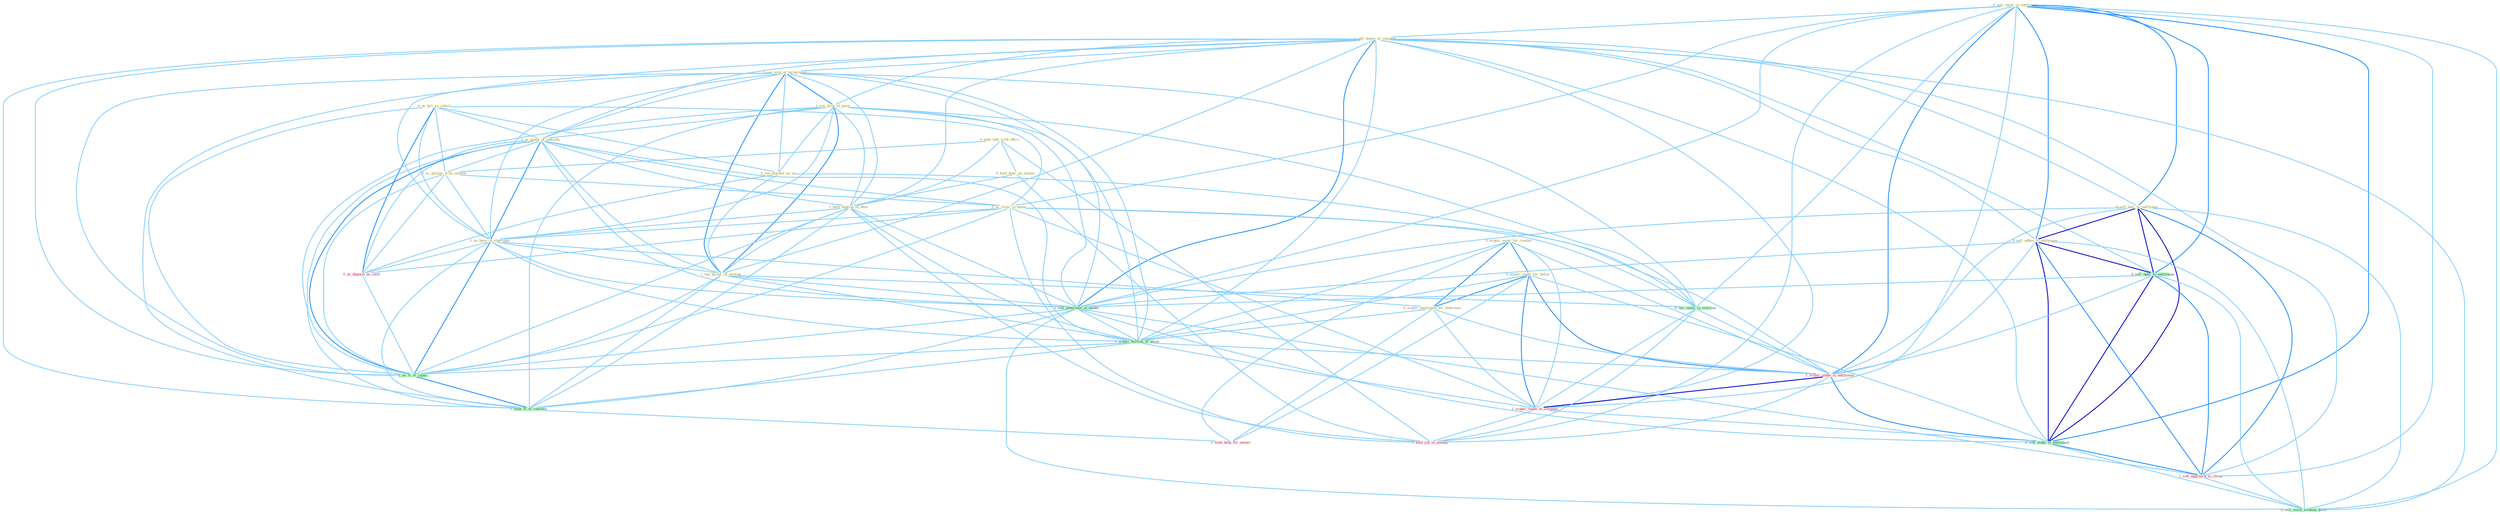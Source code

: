 Graph G{ 
    node
    [shape=polygon,style=filled,width=.5,height=.06,color="#BDFCC9",fixedsize=true,fontsize=4,
    fontcolor="#2f4f4f"];
    {node
    [color="#ffffe0", fontcolor="#8b7d6b"] "0_acquir_asset_for_combin " "0_sell_insur_in_entitynam " "0_us_bill_as_vehicl " "1_sell_dozen_of_compani " "0_sell_busi_to_entitynam " "1_see_evid_of_turnaround " "0_acquir_stake_for_dollar " "1_see_drop_of_point " "1_us_name_of_individu " "0_hold_talk_with_offici " "1_us_allianc_with_institut " "0_us_river_in_name " "0_hold_hear_on_matter " "1_hold_equival_of_hear " "1_us_base_of_othernum " "0_sell_adhes_to_entitynam " "0_acquir_entitynam_for_othernum " "0_see_market_as_on " "1_see_pictur_of_section "}
{node [color="#fff0f5", fontcolor="#b22222"] "0_us_deposit_as_cach " "1_acquir_stake_in_entitynam " "1_acquir_stake_in_compani " "1_sell_approach_to_client " "1_hold_job_in_manag " "1_seek_help_for_owner "}
edge [color="#B0E2FF"];

	"0_acquir_asset_for_combin " -- "0_acquir_stake_for_dollar " [w="2", color="#1e90ff" , len=0.8];
	"0_acquir_asset_for_combin " -- "0_acquir_entitynam_for_othernum " [w="2", color="#1e90ff" , len=0.8];
	"0_acquir_asset_for_combin " -- "1_acquir_million_of_asset " [w="1", color="#87cefa" ];
	"0_acquir_asset_for_combin " -- "1_acquir_stake_in_entitynam " [w="1", color="#87cefa" ];
	"0_acquir_asset_for_combin " -- "1_acquir_stake_in_compani " [w="1", color="#87cefa" ];
	"0_acquir_asset_for_combin " -- "1_seek_help_for_owner " [w="1", color="#87cefa" ];
	"0_sell_insur_in_entitynam " -- "1_sell_dozen_of_compani " [w="1", color="#87cefa" ];
	"0_sell_insur_in_entitynam " -- "0_sell_busi_to_entitynam " [w="2", color="#1e90ff" , len=0.8];
	"0_sell_insur_in_entitynam " -- "0_us_river_in_name " [w="1", color="#87cefa" ];
	"0_sell_insur_in_entitynam " -- "0_sell_adhes_to_entitynam " [w="2", color="#1e90ff" , len=0.8];
	"0_sell_insur_in_entitynam " -- "0_sell_oper_to_entitynam " [w="2", color="#1e90ff" , len=0.8];
	"0_sell_insur_in_entitynam " -- "1_sell_othernum_of_model " [w="1", color="#87cefa" ];
	"0_sell_insur_in_entitynam " -- "0_see_vaniti_in_everyon " [w="1", color="#87cefa" ];
	"0_sell_insur_in_entitynam " -- "1_acquir_stake_in_entitynam " [w="2", color="#1e90ff" , len=0.8];
	"0_sell_insur_in_entitynam " -- "1_acquir_stake_in_compani " [w="1", color="#87cefa" ];
	"0_sell_insur_in_entitynam " -- "0_sell_stake_to_entitynam " [w="2", color="#1e90ff" , len=0.8];
	"0_sell_insur_in_entitynam " -- "1_sell_approach_to_client " [w="1", color="#87cefa" ];
	"0_sell_insur_in_entitynam " -- "1_hold_job_in_manag " [w="1", color="#87cefa" ];
	"0_sell_insur_in_entitynam " -- "0_sell_stock_without_hitch " [w="1", color="#87cefa" ];
	"0_us_bill_as_vehicl " -- "1_us_name_of_individu " [w="1", color="#87cefa" ];
	"0_us_bill_as_vehicl " -- "1_us_allianc_with_institut " [w="1", color="#87cefa" ];
	"0_us_bill_as_vehicl " -- "0_us_river_in_name " [w="1", color="#87cefa" ];
	"0_us_bill_as_vehicl " -- "1_us_base_of_othernum " [w="1", color="#87cefa" ];
	"0_us_bill_as_vehicl " -- "0_see_market_as_on " [w="1", color="#87cefa" ];
	"0_us_bill_as_vehicl " -- "0_us_deposit_as_cach " [w="2", color="#1e90ff" , len=0.8];
	"0_us_bill_as_vehicl " -- "1_us_%_of_capac " [w="1", color="#87cefa" ];
	"1_sell_dozen_of_compani " -- "0_sell_busi_to_entitynam " [w="1", color="#87cefa" ];
	"1_sell_dozen_of_compani " -- "1_see_evid_of_turnaround " [w="1", color="#87cefa" ];
	"1_sell_dozen_of_compani " -- "1_see_drop_of_point " [w="1", color="#87cefa" ];
	"1_sell_dozen_of_compani " -- "1_us_name_of_individu " [w="1", color="#87cefa" ];
	"1_sell_dozen_of_compani " -- "1_hold_equival_of_hear " [w="1", color="#87cefa" ];
	"1_sell_dozen_of_compani " -- "1_us_base_of_othernum " [w="1", color="#87cefa" ];
	"1_sell_dozen_of_compani " -- "0_sell_adhes_to_entitynam " [w="1", color="#87cefa" ];
	"1_sell_dozen_of_compani " -- "1_see_pictur_of_section " [w="1", color="#87cefa" ];
	"1_sell_dozen_of_compani " -- "0_sell_oper_to_entitynam " [w="1", color="#87cefa" ];
	"1_sell_dozen_of_compani " -- "1_sell_othernum_of_model " [w="2", color="#1e90ff" , len=0.8];
	"1_sell_dozen_of_compani " -- "1_acquir_million_of_asset " [w="1", color="#87cefa" ];
	"1_sell_dozen_of_compani " -- "1_acquir_stake_in_compani " [w="1", color="#87cefa" ];
	"1_sell_dozen_of_compani " -- "0_sell_stake_to_entitynam " [w="1", color="#87cefa" ];
	"1_sell_dozen_of_compani " -- "1_us_%_of_capac " [w="1", color="#87cefa" ];
	"1_sell_dozen_of_compani " -- "1_sell_approach_to_client " [w="1", color="#87cefa" ];
	"1_sell_dozen_of_compani " -- "0_sell_stock_without_hitch " [w="1", color="#87cefa" ];
	"1_sell_dozen_of_compani " -- "1_seek_%_of_concern " [w="1", color="#87cefa" ];
	"0_sell_busi_to_entitynam " -- "0_sell_adhes_to_entitynam " [w="3", color="#0000cd" , len=0.6];
	"0_sell_busi_to_entitynam " -- "0_sell_oper_to_entitynam " [w="3", color="#0000cd" , len=0.6];
	"0_sell_busi_to_entitynam " -- "1_sell_othernum_of_model " [w="1", color="#87cefa" ];
	"0_sell_busi_to_entitynam " -- "1_acquir_stake_in_entitynam " [w="1", color="#87cefa" ];
	"0_sell_busi_to_entitynam " -- "0_sell_stake_to_entitynam " [w="3", color="#0000cd" , len=0.6];
	"0_sell_busi_to_entitynam " -- "1_sell_approach_to_client " [w="2", color="#1e90ff" , len=0.8];
	"0_sell_busi_to_entitynam " -- "0_sell_stock_without_hitch " [w="1", color="#87cefa" ];
	"1_see_evid_of_turnaround " -- "1_see_drop_of_point " [w="2", color="#1e90ff" , len=0.8];
	"1_see_evid_of_turnaround " -- "1_us_name_of_individu " [w="1", color="#87cefa" ];
	"1_see_evid_of_turnaround " -- "1_hold_equival_of_hear " [w="1", color="#87cefa" ];
	"1_see_evid_of_turnaround " -- "1_us_base_of_othernum " [w="1", color="#87cefa" ];
	"1_see_evid_of_turnaround " -- "0_see_market_as_on " [w="1", color="#87cefa" ];
	"1_see_evid_of_turnaround " -- "1_see_pictur_of_section " [w="2", color="#1e90ff" , len=0.8];
	"1_see_evid_of_turnaround " -- "1_sell_othernum_of_model " [w="1", color="#87cefa" ];
	"1_see_evid_of_turnaround " -- "0_see_vaniti_in_everyon " [w="1", color="#87cefa" ];
	"1_see_evid_of_turnaround " -- "1_acquir_million_of_asset " [w="1", color="#87cefa" ];
	"1_see_evid_of_turnaround " -- "1_us_%_of_capac " [w="1", color="#87cefa" ];
	"1_see_evid_of_turnaround " -- "1_seek_%_of_concern " [w="1", color="#87cefa" ];
	"0_acquir_stake_for_dollar " -- "0_acquir_entitynam_for_othernum " [w="2", color="#1e90ff" , len=0.8];
	"0_acquir_stake_for_dollar " -- "1_acquir_million_of_asset " [w="1", color="#87cefa" ];
	"0_acquir_stake_for_dollar " -- "1_acquir_stake_in_entitynam " [w="2", color="#1e90ff" , len=0.8];
	"0_acquir_stake_for_dollar " -- "1_acquir_stake_in_compani " [w="2", color="#1e90ff" , len=0.8];
	"0_acquir_stake_for_dollar " -- "0_sell_stake_to_entitynam " [w="1", color="#87cefa" ];
	"0_acquir_stake_for_dollar " -- "1_seek_help_for_owner " [w="1", color="#87cefa" ];
	"1_see_drop_of_point " -- "1_us_name_of_individu " [w="1", color="#87cefa" ];
	"1_see_drop_of_point " -- "1_hold_equival_of_hear " [w="1", color="#87cefa" ];
	"1_see_drop_of_point " -- "1_us_base_of_othernum " [w="1", color="#87cefa" ];
	"1_see_drop_of_point " -- "0_see_market_as_on " [w="1", color="#87cefa" ];
	"1_see_drop_of_point " -- "1_see_pictur_of_section " [w="2", color="#1e90ff" , len=0.8];
	"1_see_drop_of_point " -- "1_sell_othernum_of_model " [w="1", color="#87cefa" ];
	"1_see_drop_of_point " -- "0_see_vaniti_in_everyon " [w="1", color="#87cefa" ];
	"1_see_drop_of_point " -- "1_acquir_million_of_asset " [w="1", color="#87cefa" ];
	"1_see_drop_of_point " -- "1_us_%_of_capac " [w="1", color="#87cefa" ];
	"1_see_drop_of_point " -- "1_seek_%_of_concern " [w="1", color="#87cefa" ];
	"1_us_name_of_individu " -- "1_us_allianc_with_institut " [w="1", color="#87cefa" ];
	"1_us_name_of_individu " -- "0_us_river_in_name " [w="1", color="#87cefa" ];
	"1_us_name_of_individu " -- "1_hold_equival_of_hear " [w="1", color="#87cefa" ];
	"1_us_name_of_individu " -- "1_us_base_of_othernum " [w="2", color="#1e90ff" , len=0.8];
	"1_us_name_of_individu " -- "1_see_pictur_of_section " [w="1", color="#87cefa" ];
	"1_us_name_of_individu " -- "1_sell_othernum_of_model " [w="1", color="#87cefa" ];
	"1_us_name_of_individu " -- "1_acquir_million_of_asset " [w="1", color="#87cefa" ];
	"1_us_name_of_individu " -- "0_us_deposit_as_cach " [w="1", color="#87cefa" ];
	"1_us_name_of_individu " -- "1_us_%_of_capac " [w="2", color="#1e90ff" , len=0.8];
	"1_us_name_of_individu " -- "1_seek_%_of_concern " [w="1", color="#87cefa" ];
	"0_hold_talk_with_offici " -- "1_us_allianc_with_institut " [w="1", color="#87cefa" ];
	"0_hold_talk_with_offici " -- "0_hold_hear_on_matter " [w="1", color="#87cefa" ];
	"0_hold_talk_with_offici " -- "1_hold_equival_of_hear " [w="1", color="#87cefa" ];
	"0_hold_talk_with_offici " -- "1_hold_job_in_manag " [w="1", color="#87cefa" ];
	"1_us_allianc_with_institut " -- "0_us_river_in_name " [w="1", color="#87cefa" ];
	"1_us_allianc_with_institut " -- "1_us_base_of_othernum " [w="1", color="#87cefa" ];
	"1_us_allianc_with_institut " -- "0_us_deposit_as_cach " [w="1", color="#87cefa" ];
	"1_us_allianc_with_institut " -- "1_us_%_of_capac " [w="1", color="#87cefa" ];
	"0_us_river_in_name " -- "1_us_base_of_othernum " [w="1", color="#87cefa" ];
	"0_us_river_in_name " -- "0_see_vaniti_in_everyon " [w="1", color="#87cefa" ];
	"0_us_river_in_name " -- "0_us_deposit_as_cach " [w="1", color="#87cefa" ];
	"0_us_river_in_name " -- "1_acquir_stake_in_entitynam " [w="1", color="#87cefa" ];
	"0_us_river_in_name " -- "1_acquir_stake_in_compani " [w="1", color="#87cefa" ];
	"0_us_river_in_name " -- "1_us_%_of_capac " [w="1", color="#87cefa" ];
	"0_us_river_in_name " -- "1_hold_job_in_manag " [w="1", color="#87cefa" ];
	"0_hold_hear_on_matter " -- "1_hold_equival_of_hear " [w="1", color="#87cefa" ];
	"0_hold_hear_on_matter " -- "1_hold_job_in_manag " [w="1", color="#87cefa" ];
	"1_hold_equival_of_hear " -- "1_us_base_of_othernum " [w="1", color="#87cefa" ];
	"1_hold_equival_of_hear " -- "1_see_pictur_of_section " [w="1", color="#87cefa" ];
	"1_hold_equival_of_hear " -- "1_sell_othernum_of_model " [w="1", color="#87cefa" ];
	"1_hold_equival_of_hear " -- "1_acquir_million_of_asset " [w="1", color="#87cefa" ];
	"1_hold_equival_of_hear " -- "1_us_%_of_capac " [w="1", color="#87cefa" ];
	"1_hold_equival_of_hear " -- "1_hold_job_in_manag " [w="1", color="#87cefa" ];
	"1_hold_equival_of_hear " -- "1_seek_%_of_concern " [w="1", color="#87cefa" ];
	"1_us_base_of_othernum " -- "0_acquir_entitynam_for_othernum " [w="1", color="#87cefa" ];
	"1_us_base_of_othernum " -- "1_see_pictur_of_section " [w="1", color="#87cefa" ];
	"1_us_base_of_othernum " -- "1_sell_othernum_of_model " [w="1", color="#87cefa" ];
	"1_us_base_of_othernum " -- "1_acquir_million_of_asset " [w="1", color="#87cefa" ];
	"1_us_base_of_othernum " -- "0_us_deposit_as_cach " [w="1", color="#87cefa" ];
	"1_us_base_of_othernum " -- "1_us_%_of_capac " [w="2", color="#1e90ff" , len=0.8];
	"1_us_base_of_othernum " -- "1_seek_%_of_concern " [w="1", color="#87cefa" ];
	"0_sell_adhes_to_entitynam " -- "0_sell_oper_to_entitynam " [w="3", color="#0000cd" , len=0.6];
	"0_sell_adhes_to_entitynam " -- "1_sell_othernum_of_model " [w="1", color="#87cefa" ];
	"0_sell_adhes_to_entitynam " -- "1_acquir_stake_in_entitynam " [w="1", color="#87cefa" ];
	"0_sell_adhes_to_entitynam " -- "0_sell_stake_to_entitynam " [w="3", color="#0000cd" , len=0.6];
	"0_sell_adhes_to_entitynam " -- "1_sell_approach_to_client " [w="2", color="#1e90ff" , len=0.8];
	"0_sell_adhes_to_entitynam " -- "0_sell_stock_without_hitch " [w="1", color="#87cefa" ];
	"0_acquir_entitynam_for_othernum " -- "1_acquir_million_of_asset " [w="1", color="#87cefa" ];
	"0_acquir_entitynam_for_othernum " -- "1_acquir_stake_in_entitynam " [w="1", color="#87cefa" ];
	"0_acquir_entitynam_for_othernum " -- "1_acquir_stake_in_compani " [w="1", color="#87cefa" ];
	"0_acquir_entitynam_for_othernum " -- "1_seek_help_for_owner " [w="1", color="#87cefa" ];
	"0_see_market_as_on " -- "1_see_pictur_of_section " [w="1", color="#87cefa" ];
	"0_see_market_as_on " -- "0_see_vaniti_in_everyon " [w="1", color="#87cefa" ];
	"0_see_market_as_on " -- "0_us_deposit_as_cach " [w="1", color="#87cefa" ];
	"1_see_pictur_of_section " -- "1_sell_othernum_of_model " [w="1", color="#87cefa" ];
	"1_see_pictur_of_section " -- "0_see_vaniti_in_everyon " [w="1", color="#87cefa" ];
	"1_see_pictur_of_section " -- "1_acquir_million_of_asset " [w="1", color="#87cefa" ];
	"1_see_pictur_of_section " -- "1_us_%_of_capac " [w="1", color="#87cefa" ];
	"1_see_pictur_of_section " -- "1_seek_%_of_concern " [w="1", color="#87cefa" ];
	"0_sell_oper_to_entitynam " -- "1_sell_othernum_of_model " [w="1", color="#87cefa" ];
	"0_sell_oper_to_entitynam " -- "1_acquir_stake_in_entitynam " [w="1", color="#87cefa" ];
	"0_sell_oper_to_entitynam " -- "0_sell_stake_to_entitynam " [w="3", color="#0000cd" , len=0.6];
	"0_sell_oper_to_entitynam " -- "1_sell_approach_to_client " [w="2", color="#1e90ff" , len=0.8];
	"0_sell_oper_to_entitynam " -- "0_sell_stock_without_hitch " [w="1", color="#87cefa" ];
	"1_sell_othernum_of_model " -- "1_acquir_million_of_asset " [w="1", color="#87cefa" ];
	"1_sell_othernum_of_model " -- "0_sell_stake_to_entitynam " [w="1", color="#87cefa" ];
	"1_sell_othernum_of_model " -- "1_us_%_of_capac " [w="1", color="#87cefa" ];
	"1_sell_othernum_of_model " -- "1_sell_approach_to_client " [w="1", color="#87cefa" ];
	"1_sell_othernum_of_model " -- "0_sell_stock_without_hitch " [w="1", color="#87cefa" ];
	"1_sell_othernum_of_model " -- "1_seek_%_of_concern " [w="1", color="#87cefa" ];
	"0_see_vaniti_in_everyon " -- "1_acquir_stake_in_entitynam " [w="1", color="#87cefa" ];
	"0_see_vaniti_in_everyon " -- "1_acquir_stake_in_compani " [w="1", color="#87cefa" ];
	"0_see_vaniti_in_everyon " -- "1_hold_job_in_manag " [w="1", color="#87cefa" ];
	"1_acquir_million_of_asset " -- "1_acquir_stake_in_entitynam " [w="1", color="#87cefa" ];
	"1_acquir_million_of_asset " -- "1_acquir_stake_in_compani " [w="1", color="#87cefa" ];
	"1_acquir_million_of_asset " -- "1_us_%_of_capac " [w="1", color="#87cefa" ];
	"1_acquir_million_of_asset " -- "1_seek_%_of_concern " [w="1", color="#87cefa" ];
	"0_us_deposit_as_cach " -- "1_us_%_of_capac " [w="1", color="#87cefa" ];
	"1_acquir_stake_in_entitynam " -- "1_acquir_stake_in_compani " [w="3", color="#0000cd" , len=0.6];
	"1_acquir_stake_in_entitynam " -- "0_sell_stake_to_entitynam " [w="2", color="#1e90ff" , len=0.8];
	"1_acquir_stake_in_entitynam " -- "1_hold_job_in_manag " [w="1", color="#87cefa" ];
	"1_acquir_stake_in_compani " -- "0_sell_stake_to_entitynam " [w="1", color="#87cefa" ];
	"1_acquir_stake_in_compani " -- "1_hold_job_in_manag " [w="1", color="#87cefa" ];
	"0_sell_stake_to_entitynam " -- "1_sell_approach_to_client " [w="2", color="#1e90ff" , len=0.8];
	"0_sell_stake_to_entitynam " -- "0_sell_stock_without_hitch " [w="1", color="#87cefa" ];
	"1_us_%_of_capac " -- "1_seek_%_of_concern " [w="2", color="#1e90ff" , len=0.8];
	"1_sell_approach_to_client " -- "0_sell_stock_without_hitch " [w="1", color="#87cefa" ];
	"1_seek_%_of_concern " -- "1_seek_help_for_owner " [w="1", color="#87cefa" ];
}
